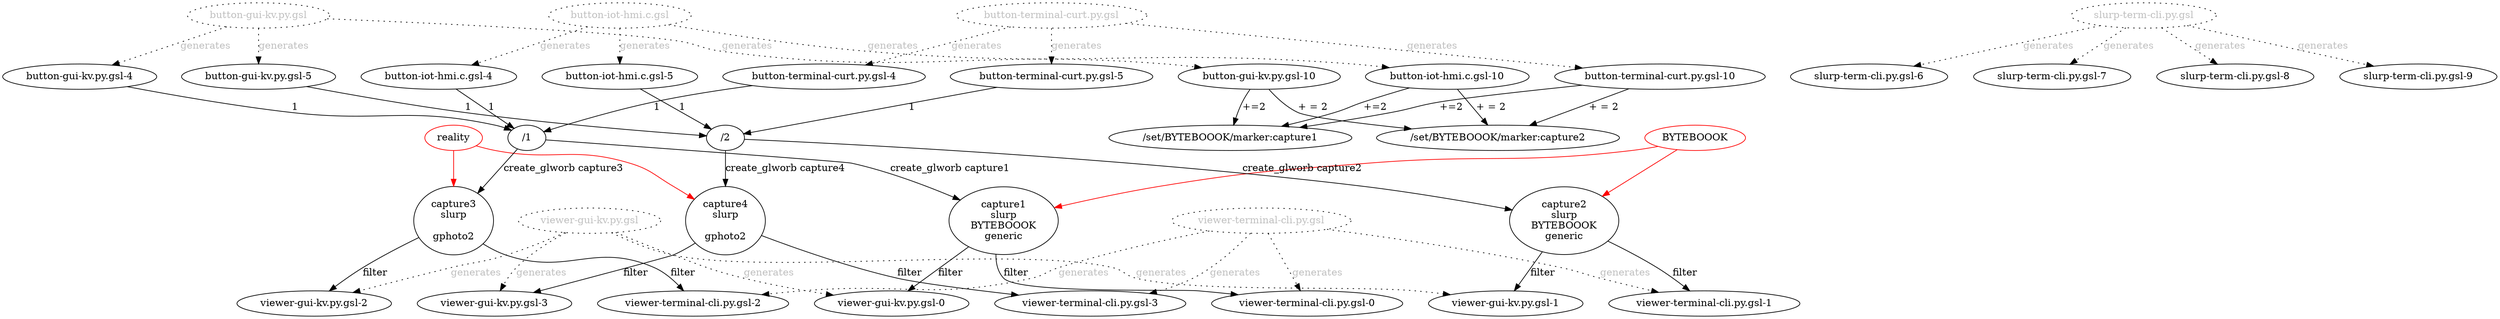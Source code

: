 digraph permutations {
node [weight = 0.25];
nodesep=0.5
reality[label="reality",color="red"]
BYTEBOOOK[label="BYTEBOOOK",color="red"]
viewer_gui_kv_py_gsl[label="viewer-gui-kv.py.gsl", style="dotted",fontcolor="gray"]

viewer00[label="viewer-gui-kv.py.gsl-0"]
viewer_gui_kv_py_gsl -> viewer00 [label="generates", style="dotted",fontcolor="gray"]
capture1 -> viewer00 [label="filter"]
viewer_terminal_cli_py_gsl[label="viewer-terminal-cli.py.gsl", style="dotted",fontcolor="gray"]

viewer10[label="viewer-terminal-cli.py.gsl-0"]
viewer_terminal_cli_py_gsl -> viewer10 [label="generates", style="dotted",fontcolor="gray"]
capture1 -> viewer10 [label="filter"]
viewer_gui_kv_py_gsl[label="viewer-gui-kv.py.gsl", style="dotted",fontcolor="gray"]

viewer01[label="viewer-gui-kv.py.gsl-1"]
viewer_gui_kv_py_gsl -> viewer01 [label="generates", style="dotted",fontcolor="gray"]
capture2 -> viewer01 [label="filter"]
viewer_terminal_cli_py_gsl[label="viewer-terminal-cli.py.gsl", style="dotted",fontcolor="gray"]

viewer11[label="viewer-terminal-cli.py.gsl-1"]
viewer_terminal_cli_py_gsl -> viewer11 [label="generates", style="dotted",fontcolor="gray"]
capture2 -> viewer11 [label="filter"]
viewer_gui_kv_py_gsl[label="viewer-gui-kv.py.gsl", style="dotted",fontcolor="gray"]

viewer02[label="viewer-gui-kv.py.gsl-2"]
viewer_gui_kv_py_gsl -> viewer02 [label="generates", style="dotted",fontcolor="gray"]
capture3 -> viewer02 [label="filter"]
viewer_terminal_cli_py_gsl[label="viewer-terminal-cli.py.gsl", style="dotted",fontcolor="gray"]

viewer12[label="viewer-terminal-cli.py.gsl-2"]
viewer_terminal_cli_py_gsl -> viewer12 [label="generates", style="dotted",fontcolor="gray"]
capture3 -> viewer12 [label="filter"]
viewer_gui_kv_py_gsl[label="viewer-gui-kv.py.gsl", style="dotted",fontcolor="gray"]

viewer03[label="viewer-gui-kv.py.gsl-3"]
viewer_gui_kv_py_gsl -> viewer03 [label="generates", style="dotted",fontcolor="gray"]
capture4 -> viewer03 [label="filter"]
viewer_terminal_cli_py_gsl[label="viewer-terminal-cli.py.gsl", style="dotted",fontcolor="gray"]

viewer13[label="viewer-terminal-cli.py.gsl-3"]
viewer_terminal_cli_py_gsl -> viewer13 [label="generates", style="dotted",fontcolor="gray"]
capture4 -> viewer13 [label="filter"]
button_gui_kv_py_gsl[label="button-gui-kv.py.gsl", style="dotted",fontcolor="gray"]

button04[label="button-gui-kv.py.gsl-4"]
button_gui_kv_py_gsl -> button04 [label="generates", style="dotted",fontcolor="gray"]
DEST1[label="/1"]
button04 -> DEST1 [label="1"]
button_terminal_curt_py_gsl[label="button-terminal-curt.py.gsl", style="dotted",fontcolor="gray"]

button14[label="button-terminal-curt.py.gsl-4"]
button_terminal_curt_py_gsl -> button14 [label="generates", style="dotted",fontcolor="gray"]
DEST1[label="/1"]
button14 -> DEST1 [label="1"]
button_iot_hmi_c_gsl[label="button-iot-hmi.c.gsl", style="dotted",fontcolor="gray"]

button24[label="button-iot-hmi.c.gsl-4"]
button_iot_hmi_c_gsl -> button24 [label="generates", style="dotted",fontcolor="gray"]
DEST1[label="/1"]
button24 -> DEST1 [label="1"]
button_gui_kv_py_gsl[label="button-gui-kv.py.gsl", style="dotted",fontcolor="gray"]

button05[label="button-gui-kv.py.gsl-5"]
button_gui_kv_py_gsl -> button05 [label="generates", style="dotted",fontcolor="gray"]
DEST2[label="/2"]
button05 -> DEST2 [label="1"]
button_terminal_curt_py_gsl[label="button-terminal-curt.py.gsl", style="dotted",fontcolor="gray"]

button15[label="button-terminal-curt.py.gsl-5"]
button_terminal_curt_py_gsl -> button15 [label="generates", style="dotted",fontcolor="gray"]
DEST2[label="/2"]
button15 -> DEST2 [label="1"]
button_iot_hmi_c_gsl[label="button-iot-hmi.c.gsl", style="dotted",fontcolor="gray"]

button25[label="button-iot-hmi.c.gsl-5"]
button_iot_hmi_c_gsl -> button25 [label="generates", style="dotted",fontcolor="gray"]
DEST2[label="/2"]
button25 -> DEST2 [label="1"]
slurp_term_cli_py_gsl[label="slurp-term-cli.py.gsl", style="dotted",fontcolor="gray"]
capture1[label="capture1
slurp
BYTEBOOOK
generic"]
BYTEBOOOK -> capture1 [color="red"]

slurp06[label="slurp-term-cli.py.gsl-6"]
slurp_term_cli_py_gsl -> slurp06 [label="generates", style="dotted",fontcolor="gray"]
DEST1 -> capture1 [label="create_glworb capture1"]
slurp_term_cli_py_gsl[label="slurp-term-cli.py.gsl", style="dotted",fontcolor="gray"]
capture2[label="capture2
slurp
BYTEBOOOK
generic"]
BYTEBOOOK -> capture2 [color="red"]

slurp07[label="slurp-term-cli.py.gsl-7"]
slurp_term_cli_py_gsl -> slurp07 [label="generates", style="dotted",fontcolor="gray"]
DEST2 -> capture2 [label="create_glworb capture2"]
slurp_term_cli_py_gsl[label="slurp-term-cli.py.gsl", style="dotted",fontcolor="gray"]
capture3[label="capture3
slurp

gphoto2"]
reality -> capture3 [color="red"]

slurp08[label="slurp-term-cli.py.gsl-8"]
slurp_term_cli_py_gsl -> slurp08 [label="generates", style="dotted",fontcolor="gray"]
DEST1 -> capture3 [label="create_glworb capture3"]
slurp_term_cli_py_gsl[label="slurp-term-cli.py.gsl", style="dotted",fontcolor="gray"]
capture4[label="capture4
slurp

gphoto2"]
reality -> capture4 [color="red"]

slurp09[label="slurp-term-cli.py.gsl-9"]
slurp_term_cli_py_gsl -> slurp09 [label="generates", style="dotted",fontcolor="gray"]
DEST2 -> capture4 [label="create_glworb capture4"]
button_gui_kv_py_gsl[label="button-gui-kv.py.gsl", style="dotted",fontcolor="gray"]

button010[label="button-gui-kv.py.gsl-10"]
button_gui_kv_py_gsl -> button010 [label="generates", style="dotted",fontcolor="gray"]
DESTsetBYTEBOOOKmarkercapture1[label="/set/BYTEBOOOK/marker:capture1"]
button010 -> DESTsetBYTEBOOOKmarkercapture1 [label="+=2"]
DESTsetBYTEBOOOKmarkercapture2[label="/set/BYTEBOOOK/marker:capture2"]
button010 -> DESTsetBYTEBOOOKmarkercapture2 [label="+ = 2"]
button_terminal_curt_py_gsl[label="button-terminal-curt.py.gsl", style="dotted",fontcolor="gray"]

button110[label="button-terminal-curt.py.gsl-10"]
button_terminal_curt_py_gsl -> button110 [label="generates", style="dotted",fontcolor="gray"]
DESTsetBYTEBOOOKmarkercapture1[label="/set/BYTEBOOOK/marker:capture1"]
button110 -> DESTsetBYTEBOOOKmarkercapture1 [label="+=2"]
DESTsetBYTEBOOOKmarkercapture2[label="/set/BYTEBOOOK/marker:capture2"]
button110 -> DESTsetBYTEBOOOKmarkercapture2 [label="+ = 2"]
button_iot_hmi_c_gsl[label="button-iot-hmi.c.gsl", style="dotted",fontcolor="gray"]

button210[label="button-iot-hmi.c.gsl-10"]
button_iot_hmi_c_gsl -> button210 [label="generates", style="dotted",fontcolor="gray"]
DESTsetBYTEBOOOKmarkercapture1[label="/set/BYTEBOOOK/marker:capture1"]
button210 -> DESTsetBYTEBOOOKmarkercapture1 [label="+=2"]
DESTsetBYTEBOOOKmarkercapture2[label="/set/BYTEBOOOK/marker:capture2"]
button210 -> DESTsetBYTEBOOOKmarkercapture2 [label="+ = 2"]
}